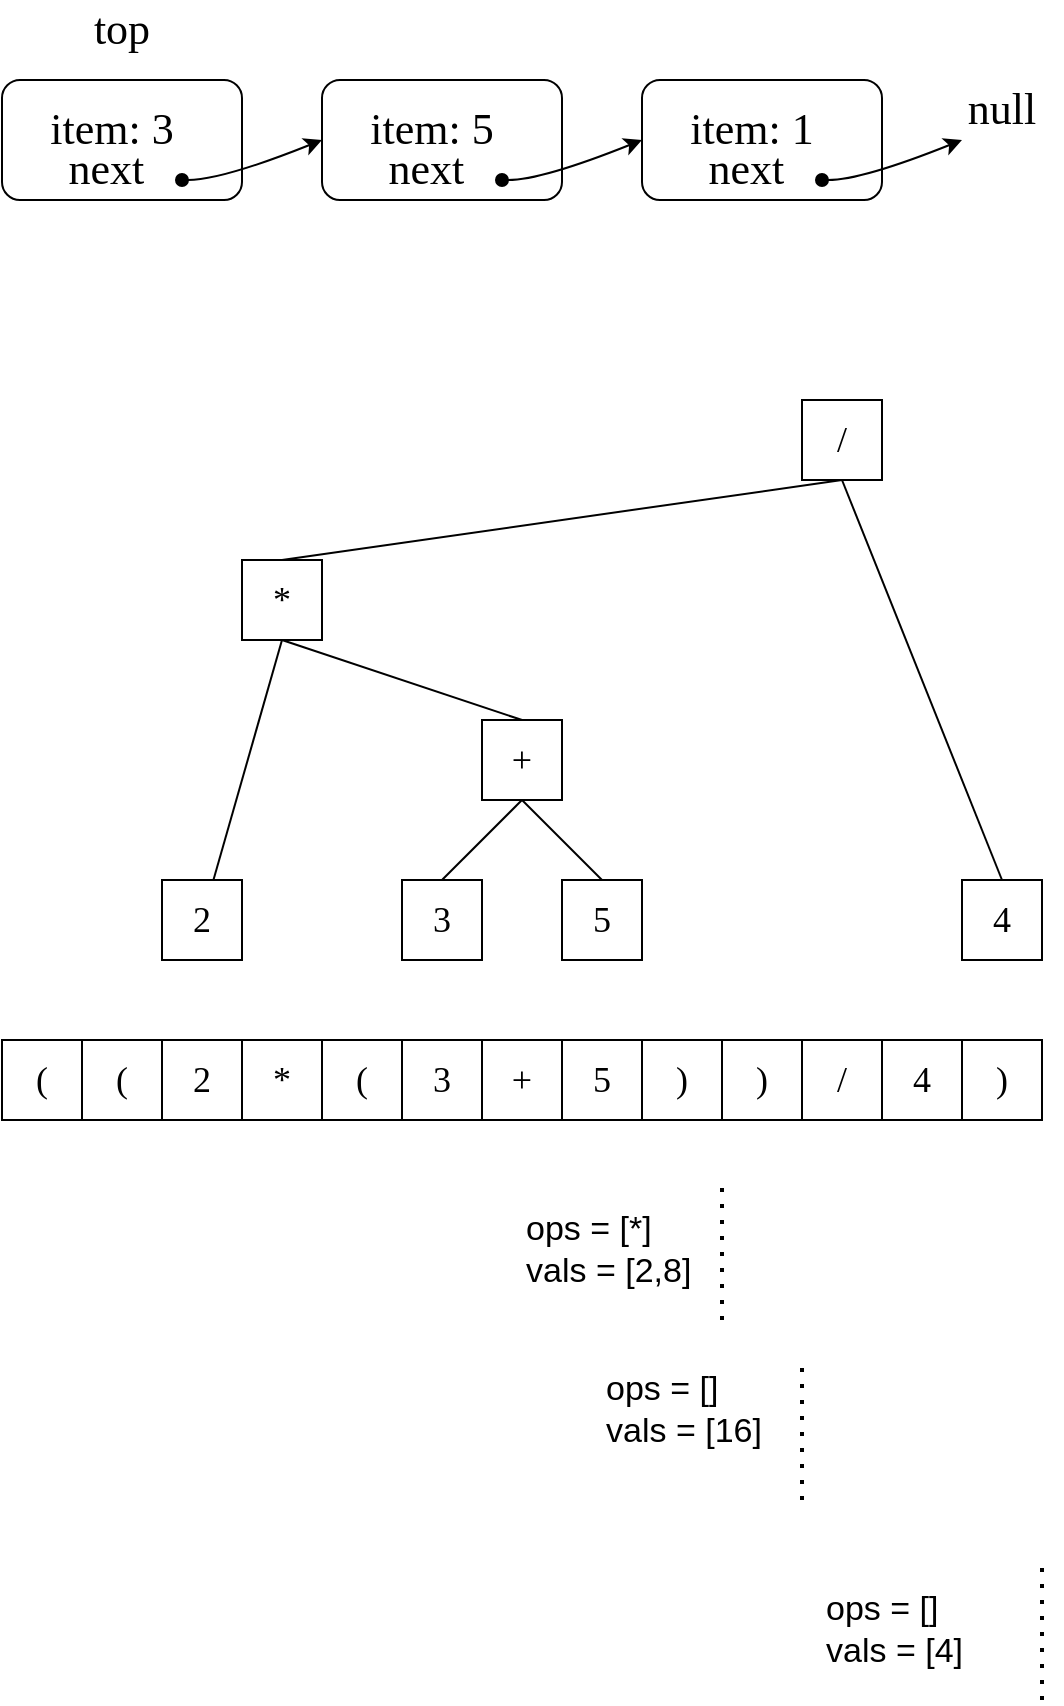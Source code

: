 <mxfile version="21.6.9" type="device">
  <diagram name="Page-1" id="vIgoyRaVcVRGrL9Sq4oj">
    <mxGraphModel dx="1523" dy="958" grid="1" gridSize="10" guides="1" tooltips="1" connect="1" arrows="1" fold="1" page="1" pageScale="1" pageWidth="850" pageHeight="1100" math="0" shadow="0">
      <root>
        <mxCell id="0" />
        <mxCell id="1" parent="0" />
        <mxCell id="FFLB0eGuDMaCdNsEAy-E-1" value="" style="rounded=1;whiteSpace=wrap;html=1;" vertex="1" parent="1">
          <mxGeometry x="80" y="240" width="120" height="60" as="geometry" />
        </mxCell>
        <mxCell id="FFLB0eGuDMaCdNsEAy-E-6" value="" style="curved=1;endArrow=classic;html=1;rounded=0;entryX=0;entryY=0.5;entryDx=0;entryDy=0;startArrow=oval;startFill=1;" edge="1" parent="1">
          <mxGeometry width="50" height="50" relative="1" as="geometry">
            <mxPoint x="170" y="290" as="sourcePoint" />
            <mxPoint x="240" y="270" as="targetPoint" />
            <Array as="points">
              <mxPoint x="190" y="290" />
            </Array>
          </mxGeometry>
        </mxCell>
        <mxCell id="FFLB0eGuDMaCdNsEAy-E-7" value="item: 3" style="text;html=1;strokeColor=none;fillColor=none;align=center;verticalAlign=middle;whiteSpace=wrap;rounded=0;fontSize=22;fontFamily=Times New Roman;" vertex="1" parent="1">
          <mxGeometry x="100" y="250" width="70" height="30" as="geometry" />
        </mxCell>
        <mxCell id="FFLB0eGuDMaCdNsEAy-E-8" value="top" style="text;html=1;strokeColor=none;fillColor=none;align=center;verticalAlign=middle;whiteSpace=wrap;rounded=0;fontSize=22;fontFamily=Times New Roman;" vertex="1" parent="1">
          <mxGeometry x="110" y="200" width="60" height="30" as="geometry" />
        </mxCell>
        <mxCell id="FFLB0eGuDMaCdNsEAy-E-13" value="null" style="text;html=1;strokeColor=none;fillColor=none;align=center;verticalAlign=middle;whiteSpace=wrap;rounded=0;fontSize=22;fontFamily=Times New Roman;" vertex="1" parent="1">
          <mxGeometry x="550" y="240" width="60" height="30" as="geometry" />
        </mxCell>
        <mxCell id="FFLB0eGuDMaCdNsEAy-E-14" value="next&amp;nbsp;" style="text;html=1;strokeColor=none;fillColor=none;align=center;verticalAlign=middle;whiteSpace=wrap;rounded=0;fontSize=22;fontFamily=Times New Roman;" vertex="1" parent="1">
          <mxGeometry x="100" y="270" width="70" height="30" as="geometry" />
        </mxCell>
        <mxCell id="FFLB0eGuDMaCdNsEAy-E-16" value="" style="rounded=1;whiteSpace=wrap;html=1;" vertex="1" parent="1">
          <mxGeometry x="240" y="240" width="120" height="60" as="geometry" />
        </mxCell>
        <mxCell id="FFLB0eGuDMaCdNsEAy-E-17" value="item: 5" style="text;html=1;strokeColor=none;fillColor=none;align=center;verticalAlign=middle;whiteSpace=wrap;rounded=0;fontSize=22;fontFamily=Times New Roman;" vertex="1" parent="1">
          <mxGeometry x="260" y="250" width="70" height="30" as="geometry" />
        </mxCell>
        <mxCell id="FFLB0eGuDMaCdNsEAy-E-18" value="next&amp;nbsp;" style="text;html=1;strokeColor=none;fillColor=none;align=center;verticalAlign=middle;whiteSpace=wrap;rounded=0;fontSize=22;fontFamily=Times New Roman;" vertex="1" parent="1">
          <mxGeometry x="260" y="270" width="70" height="30" as="geometry" />
        </mxCell>
        <mxCell id="FFLB0eGuDMaCdNsEAy-E-23" value="" style="rounded=1;whiteSpace=wrap;html=1;" vertex="1" parent="1">
          <mxGeometry x="400" y="240" width="120" height="60" as="geometry" />
        </mxCell>
        <mxCell id="FFLB0eGuDMaCdNsEAy-E-24" value="item: 1" style="text;html=1;strokeColor=none;fillColor=none;align=center;verticalAlign=middle;whiteSpace=wrap;rounded=0;fontSize=22;fontFamily=Times New Roman;" vertex="1" parent="1">
          <mxGeometry x="420" y="250" width="70" height="30" as="geometry" />
        </mxCell>
        <mxCell id="FFLB0eGuDMaCdNsEAy-E-25" value="next&amp;nbsp;" style="text;html=1;strokeColor=none;fillColor=none;align=center;verticalAlign=middle;whiteSpace=wrap;rounded=0;fontSize=22;fontFamily=Times New Roman;" vertex="1" parent="1">
          <mxGeometry x="420" y="270" width="70" height="30" as="geometry" />
        </mxCell>
        <mxCell id="FFLB0eGuDMaCdNsEAy-E-26" value="" style="curved=1;endArrow=classic;html=1;rounded=0;entryX=0;entryY=0.5;entryDx=0;entryDy=0;startArrow=oval;startFill=1;" edge="1" parent="1">
          <mxGeometry width="50" height="50" relative="1" as="geometry">
            <mxPoint x="330" y="290" as="sourcePoint" />
            <mxPoint x="400" y="270" as="targetPoint" />
            <Array as="points">
              <mxPoint x="350" y="290" />
            </Array>
          </mxGeometry>
        </mxCell>
        <mxCell id="FFLB0eGuDMaCdNsEAy-E-27" value="" style="curved=1;endArrow=classic;html=1;rounded=0;entryX=0;entryY=0.5;entryDx=0;entryDy=0;startArrow=oval;startFill=1;" edge="1" parent="1">
          <mxGeometry width="50" height="50" relative="1" as="geometry">
            <mxPoint x="490" y="290" as="sourcePoint" />
            <mxPoint x="560" y="270" as="targetPoint" />
            <Array as="points">
              <mxPoint x="510" y="290" />
            </Array>
          </mxGeometry>
        </mxCell>
        <mxCell id="FFLB0eGuDMaCdNsEAy-E-28" value="(" style="rounded=0;whiteSpace=wrap;html=1;fontSize=18;fontFamily=Times New Roman;" vertex="1" parent="1">
          <mxGeometry x="80" y="720" width="40" height="40" as="geometry" />
        </mxCell>
        <mxCell id="FFLB0eGuDMaCdNsEAy-E-29" value="(" style="rounded=0;whiteSpace=wrap;html=1;fontSize=18;fontFamily=Times New Roman;" vertex="1" parent="1">
          <mxGeometry x="120" y="720" width="40" height="40" as="geometry" />
        </mxCell>
        <mxCell id="FFLB0eGuDMaCdNsEAy-E-30" value="2" style="rounded=0;whiteSpace=wrap;html=1;fontSize=18;fontFamily=Times New Roman;" vertex="1" parent="1">
          <mxGeometry x="160" y="720" width="40" height="40" as="geometry" />
        </mxCell>
        <mxCell id="FFLB0eGuDMaCdNsEAy-E-31" value="*" style="rounded=0;whiteSpace=wrap;html=1;fontSize=18;fontFamily=Times New Roman;" vertex="1" parent="1">
          <mxGeometry x="200" y="720" width="40" height="40" as="geometry" />
        </mxCell>
        <mxCell id="FFLB0eGuDMaCdNsEAy-E-32" value="(" style="rounded=0;whiteSpace=wrap;html=1;fontSize=18;fontFamily=Times New Roman;" vertex="1" parent="1">
          <mxGeometry x="240" y="720" width="40" height="40" as="geometry" />
        </mxCell>
        <mxCell id="FFLB0eGuDMaCdNsEAy-E-33" value="3" style="rounded=0;whiteSpace=wrap;html=1;fontSize=18;fontFamily=Times New Roman;" vertex="1" parent="1">
          <mxGeometry x="280" y="720" width="40" height="40" as="geometry" />
        </mxCell>
        <mxCell id="FFLB0eGuDMaCdNsEAy-E-34" value="+" style="rounded=0;whiteSpace=wrap;html=1;fontSize=18;fontFamily=Times New Roman;" vertex="1" parent="1">
          <mxGeometry x="320" y="720" width="40" height="40" as="geometry" />
        </mxCell>
        <mxCell id="FFLB0eGuDMaCdNsEAy-E-36" value="5" style="rounded=0;whiteSpace=wrap;html=1;fontSize=18;fontFamily=Times New Roman;" vertex="1" parent="1">
          <mxGeometry x="360" y="720" width="40" height="40" as="geometry" />
        </mxCell>
        <mxCell id="FFLB0eGuDMaCdNsEAy-E-37" value=")" style="rounded=0;whiteSpace=wrap;html=1;fontSize=18;fontFamily=Times New Roman;" vertex="1" parent="1">
          <mxGeometry x="400" y="720" width="40" height="40" as="geometry" />
        </mxCell>
        <mxCell id="FFLB0eGuDMaCdNsEAy-E-38" value=")" style="rounded=0;whiteSpace=wrap;html=1;fontSize=18;fontFamily=Times New Roman;" vertex="1" parent="1">
          <mxGeometry x="440" y="720" width="40" height="40" as="geometry" />
        </mxCell>
        <mxCell id="FFLB0eGuDMaCdNsEAy-E-39" value="/" style="rounded=0;whiteSpace=wrap;html=1;fontSize=18;fontFamily=Times New Roman;" vertex="1" parent="1">
          <mxGeometry x="480" y="720" width="40" height="40" as="geometry" />
        </mxCell>
        <mxCell id="FFLB0eGuDMaCdNsEAy-E-40" value="4" style="rounded=0;whiteSpace=wrap;html=1;fontSize=18;fontFamily=Times New Roman;" vertex="1" parent="1">
          <mxGeometry x="520" y="720" width="40" height="40" as="geometry" />
        </mxCell>
        <mxCell id="FFLB0eGuDMaCdNsEAy-E-41" value=")" style="rounded=0;whiteSpace=wrap;html=1;fontSize=18;fontFamily=Times New Roman;" vertex="1" parent="1">
          <mxGeometry x="560" y="720" width="40" height="40" as="geometry" />
        </mxCell>
        <mxCell id="FFLB0eGuDMaCdNsEAy-E-42" value="*" style="rounded=0;whiteSpace=wrap;html=1;fontSize=18;fontFamily=Times New Roman;" vertex="1" parent="1">
          <mxGeometry x="200" y="480" width="40" height="40" as="geometry" />
        </mxCell>
        <mxCell id="FFLB0eGuDMaCdNsEAy-E-49" style="rounded=0;orthogonalLoop=1;jettySize=auto;html=1;entryX=0.5;entryY=1;entryDx=0;entryDy=0;endArrow=none;endFill=0;" edge="1" parent="1" source="FFLB0eGuDMaCdNsEAy-E-43" target="FFLB0eGuDMaCdNsEAy-E-42">
          <mxGeometry relative="1" as="geometry" />
        </mxCell>
        <mxCell id="FFLB0eGuDMaCdNsEAy-E-43" value="2" style="rounded=0;whiteSpace=wrap;html=1;fontSize=18;fontFamily=Times New Roman;" vertex="1" parent="1">
          <mxGeometry x="160" y="640" width="40" height="40" as="geometry" />
        </mxCell>
        <mxCell id="FFLB0eGuDMaCdNsEAy-E-44" value="3" style="rounded=0;whiteSpace=wrap;html=1;fontSize=18;fontFamily=Times New Roman;" vertex="1" parent="1">
          <mxGeometry x="280" y="640" width="40" height="40" as="geometry" />
        </mxCell>
        <mxCell id="FFLB0eGuDMaCdNsEAy-E-45" value="+" style="rounded=0;whiteSpace=wrap;html=1;fontSize=18;fontFamily=Times New Roman;" vertex="1" parent="1">
          <mxGeometry x="320" y="560" width="40" height="40" as="geometry" />
        </mxCell>
        <mxCell id="FFLB0eGuDMaCdNsEAy-E-46" value="5" style="rounded=0;whiteSpace=wrap;html=1;fontSize=18;fontFamily=Times New Roman;" vertex="1" parent="1">
          <mxGeometry x="360" y="640" width="40" height="40" as="geometry" />
        </mxCell>
        <mxCell id="FFLB0eGuDMaCdNsEAy-E-47" value="/" style="rounded=0;whiteSpace=wrap;html=1;fontSize=18;fontFamily=Times New Roman;" vertex="1" parent="1">
          <mxGeometry x="480" y="400" width="40" height="40" as="geometry" />
        </mxCell>
        <mxCell id="FFLB0eGuDMaCdNsEAy-E-48" value="4" style="rounded=0;whiteSpace=wrap;html=1;fontSize=18;fontFamily=Times New Roman;" vertex="1" parent="1">
          <mxGeometry x="560" y="640" width="40" height="40" as="geometry" />
        </mxCell>
        <mxCell id="FFLB0eGuDMaCdNsEAy-E-50" style="rounded=0;orthogonalLoop=1;jettySize=auto;html=1;entryX=0.5;entryY=1;entryDx=0;entryDy=0;endArrow=none;endFill=0;exitX=0.5;exitY=0;exitDx=0;exitDy=0;" edge="1" parent="1" source="FFLB0eGuDMaCdNsEAy-E-45" target="FFLB0eGuDMaCdNsEAy-E-42">
          <mxGeometry relative="1" as="geometry">
            <mxPoint x="196" y="650" as="sourcePoint" />
            <mxPoint x="230" y="530" as="targetPoint" />
          </mxGeometry>
        </mxCell>
        <mxCell id="FFLB0eGuDMaCdNsEAy-E-51" style="rounded=0;orthogonalLoop=1;jettySize=auto;html=1;entryX=0.5;entryY=1;entryDx=0;entryDy=0;endArrow=none;endFill=0;exitX=0.5;exitY=0;exitDx=0;exitDy=0;" edge="1" parent="1" source="FFLB0eGuDMaCdNsEAy-E-44" target="FFLB0eGuDMaCdNsEAy-E-45">
          <mxGeometry relative="1" as="geometry">
            <mxPoint x="310" y="650" as="sourcePoint" />
            <mxPoint x="230" y="530" as="targetPoint" />
          </mxGeometry>
        </mxCell>
        <mxCell id="FFLB0eGuDMaCdNsEAy-E-52" style="rounded=0;orthogonalLoop=1;jettySize=auto;html=1;entryX=0.5;entryY=1;entryDx=0;entryDy=0;endArrow=none;endFill=0;exitX=0.5;exitY=0;exitDx=0;exitDy=0;" edge="1" parent="1" source="FFLB0eGuDMaCdNsEAy-E-46" target="FFLB0eGuDMaCdNsEAy-E-45">
          <mxGeometry relative="1" as="geometry">
            <mxPoint x="310" y="650" as="sourcePoint" />
            <mxPoint x="350" y="610" as="targetPoint" />
          </mxGeometry>
        </mxCell>
        <mxCell id="FFLB0eGuDMaCdNsEAy-E-53" style="rounded=0;orthogonalLoop=1;jettySize=auto;html=1;entryX=0.5;entryY=0;entryDx=0;entryDy=0;endArrow=none;endFill=0;exitX=0.5;exitY=1;exitDx=0;exitDy=0;" edge="1" parent="1" source="FFLB0eGuDMaCdNsEAy-E-47" target="FFLB0eGuDMaCdNsEAy-E-42">
          <mxGeometry relative="1" as="geometry">
            <mxPoint x="350" y="570" as="sourcePoint" />
            <mxPoint x="230" y="530" as="targetPoint" />
          </mxGeometry>
        </mxCell>
        <mxCell id="FFLB0eGuDMaCdNsEAy-E-54" style="rounded=0;orthogonalLoop=1;jettySize=auto;html=1;entryX=0.5;entryY=0;entryDx=0;entryDy=0;endArrow=none;endFill=0;exitX=0.5;exitY=1;exitDx=0;exitDy=0;" edge="1" parent="1" source="FFLB0eGuDMaCdNsEAy-E-47" target="FFLB0eGuDMaCdNsEAy-E-48">
          <mxGeometry relative="1" as="geometry">
            <mxPoint x="510" y="450" as="sourcePoint" />
            <mxPoint x="230" y="490" as="targetPoint" />
          </mxGeometry>
        </mxCell>
        <mxCell id="FFLB0eGuDMaCdNsEAy-E-56" value="" style="endArrow=none;dashed=1;html=1;dashPattern=1 3;strokeWidth=2;rounded=0;" edge="1" parent="1">
          <mxGeometry width="50" height="50" relative="1" as="geometry">
            <mxPoint x="440" y="860" as="sourcePoint" />
            <mxPoint x="440" y="790" as="targetPoint" />
          </mxGeometry>
        </mxCell>
        <mxCell id="FFLB0eGuDMaCdNsEAy-E-57" value="" style="endArrow=none;dashed=1;html=1;dashPattern=1 3;strokeWidth=2;rounded=0;" edge="1" parent="1">
          <mxGeometry width="50" height="50" relative="1" as="geometry">
            <mxPoint x="480" y="950" as="sourcePoint" />
            <mxPoint x="480" y="880" as="targetPoint" />
          </mxGeometry>
        </mxCell>
        <mxCell id="FFLB0eGuDMaCdNsEAy-E-58" value="" style="endArrow=none;dashed=1;html=1;dashPattern=1 3;strokeWidth=2;rounded=0;" edge="1" parent="1">
          <mxGeometry width="50" height="50" relative="1" as="geometry">
            <mxPoint x="600" y="1050" as="sourcePoint" />
            <mxPoint x="600" y="980" as="targetPoint" />
          </mxGeometry>
        </mxCell>
        <mxCell id="FFLB0eGuDMaCdNsEAy-E-59" value="ops = [*]&lt;br style=&quot;font-size: 17px;&quot;&gt;vals = [2,8]" style="text;html=1;strokeColor=none;fillColor=none;align=left;verticalAlign=middle;whiteSpace=wrap;rounded=0;fontSize=17;" vertex="1" parent="1">
          <mxGeometry x="340" y="810" width="100" height="30" as="geometry" />
        </mxCell>
        <mxCell id="FFLB0eGuDMaCdNsEAy-E-60" value="ops = []&lt;br style=&quot;font-size: 17px;&quot;&gt;vals = [16]" style="text;html=1;strokeColor=none;fillColor=none;align=left;verticalAlign=middle;whiteSpace=wrap;rounded=0;fontSize=17;" vertex="1" parent="1">
          <mxGeometry x="380" y="890" width="100" height="30" as="geometry" />
        </mxCell>
        <mxCell id="FFLB0eGuDMaCdNsEAy-E-61" value="ops = []&lt;br style=&quot;font-size: 17px;&quot;&gt;vals = [4]" style="text;html=1;strokeColor=none;fillColor=none;align=left;verticalAlign=middle;whiteSpace=wrap;rounded=0;fontSize=17;" vertex="1" parent="1">
          <mxGeometry x="490" y="1000" width="100" height="30" as="geometry" />
        </mxCell>
      </root>
    </mxGraphModel>
  </diagram>
</mxfile>
